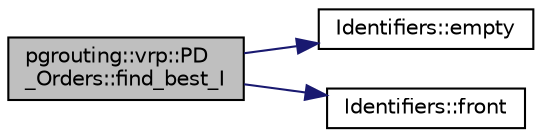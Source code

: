 digraph "pgrouting::vrp::PD_Orders::find_best_I"
{
  edge [fontname="Helvetica",fontsize="10",labelfontname="Helvetica",labelfontsize="10"];
  node [fontname="Helvetica",fontsize="10",shape=record];
  rankdir="LR";
  Node39 [label="pgrouting::vrp::PD\l_Orders::find_best_I",height=0.2,width=0.4,color="black", fillcolor="grey75", style="filled", fontcolor="black"];
  Node39 -> Node40 [color="midnightblue",fontsize="10",style="solid",fontname="Helvetica"];
  Node40 [label="Identifiers::empty",height=0.2,width=0.4,color="black", fillcolor="white", style="filled",URL="$classIdentifiers.html#a6d1a35df74df78a52e938c39dc64c640"];
  Node39 -> Node41 [color="midnightblue",fontsize="10",style="solid",fontname="Helvetica"];
  Node41 [label="Identifiers::front",height=0.2,width=0.4,color="black", fillcolor="white", style="filled",URL="$classIdentifiers.html#affc6862074203a87d8e80223b555d86b"];
}
